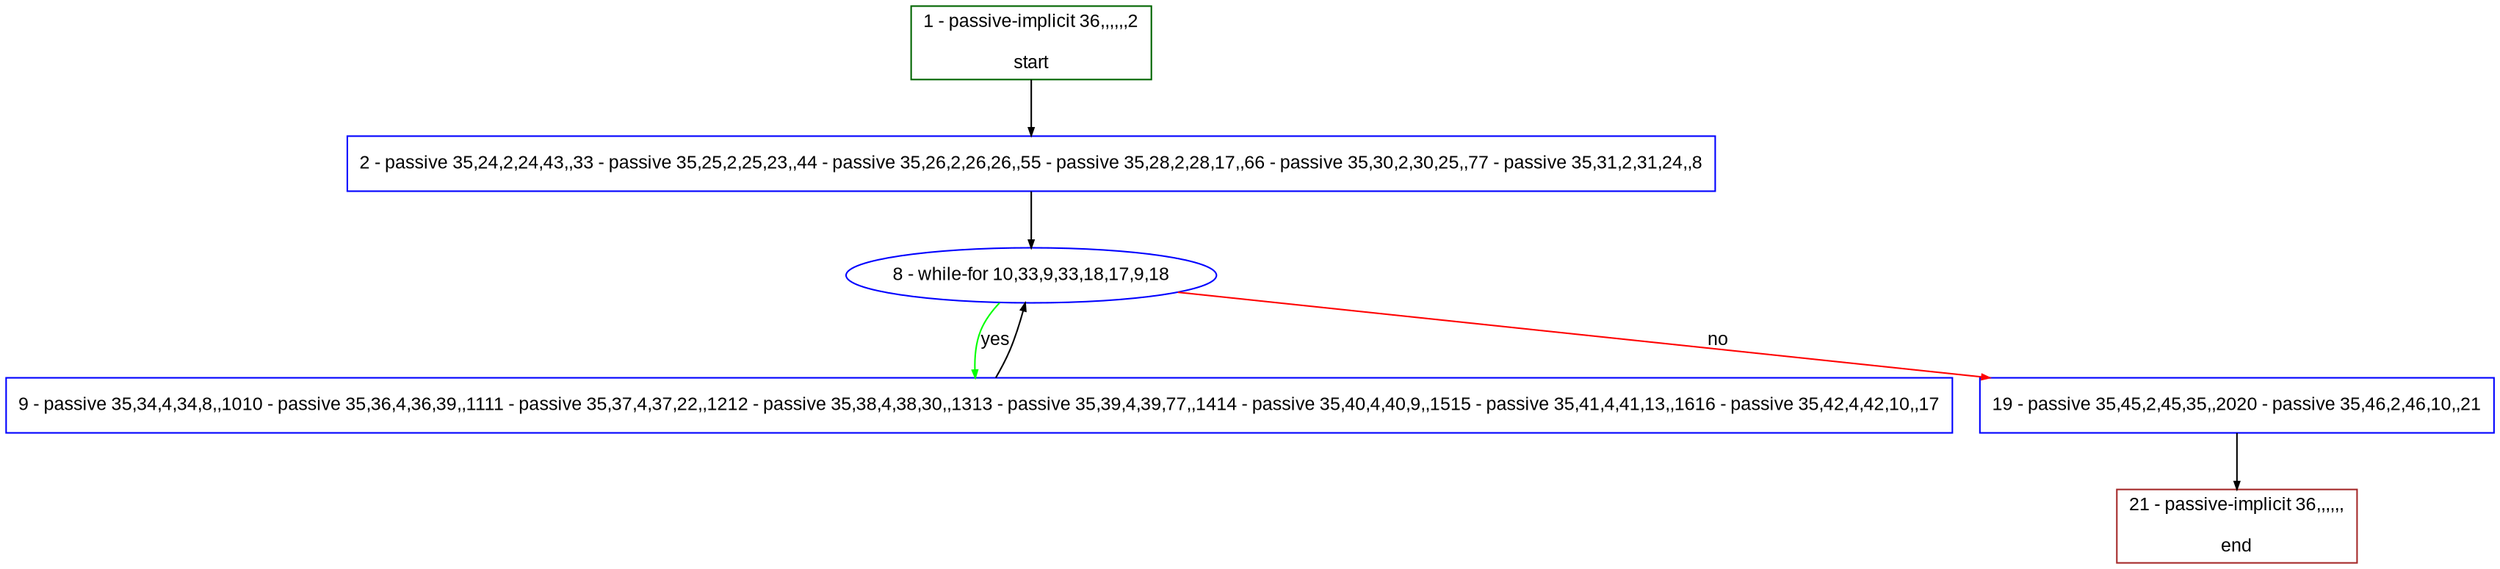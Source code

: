 digraph "" {
  graph [bgcolor="white", fillcolor="#FFFFCC", pack="true", packmode="clust", fontname="Arial", label="", fontsize="12", compound="true", style="rounded,filled"];
  node [node_initialized="no", fillcolor="white", fontname="Arial", label="", color="grey", fontsize="12", fixedsize="false", compound="true", shape="rectangle", style="filled"];
  edge [arrowtail="none", lhead="", fontcolor="black", fontname="Arial", label="", color="black", fontsize="12", arrowhead="normal", arrowsize="0.5", compound="true", ltail="", dir="forward"];
  __N1 [fillcolor="#ffffff", label="2 - passive 35,24,2,24,43,,33 - passive 35,25,2,25,23,,44 - passive 35,26,2,26,26,,55 - passive 35,28,2,28,17,,66 - passive 35,30,2,30,25,,77 - passive 35,31,2,31,24,,8", color="#0000ff", shape="box", style="filled"];
  __N2 [fillcolor="#ffffff", label="1 - passive-implicit 36,,,,,,2\n\nstart", color="#006400", shape="box", style="filled"];
  __N3 [fillcolor="#ffffff", label="8 - while-for 10,33,9,33,18,17,9,18", color="#0000ff", shape="oval", style="filled"];
  __N4 [fillcolor="#ffffff", label="9 - passive 35,34,4,34,8,,1010 - passive 35,36,4,36,39,,1111 - passive 35,37,4,37,22,,1212 - passive 35,38,4,38,30,,1313 - passive 35,39,4,39,77,,1414 - passive 35,40,4,40,9,,1515 - passive 35,41,4,41,13,,1616 - passive 35,42,4,42,10,,17", color="#0000ff", shape="box", style="filled"];
  __N5 [fillcolor="#ffffff", label="19 - passive 35,45,2,45,35,,2020 - passive 35,46,2,46,10,,21", color="#0000ff", shape="box", style="filled"];
  __N6 [fillcolor="#ffffff", label="21 - passive-implicit 36,,,,,,\n\nend", color="#a52a2a", shape="box", style="filled"];
  __N2 -> __N1 [arrowtail="none", color="#000000", label="", arrowhead="normal", dir="forward"];
  __N1 -> __N3 [arrowtail="none", color="#000000", label="", arrowhead="normal", dir="forward"];
  __N3 -> __N4 [arrowtail="none", color="#00ff00", label="yes", arrowhead="normal", dir="forward"];
  __N4 -> __N3 [arrowtail="none", color="#000000", label="", arrowhead="normal", dir="forward"];
  __N3 -> __N5 [arrowtail="none", color="#ff0000", label="no", arrowhead="normal", dir="forward"];
  __N5 -> __N6 [arrowtail="none", color="#000000", label="", arrowhead="normal", dir="forward"];
}
